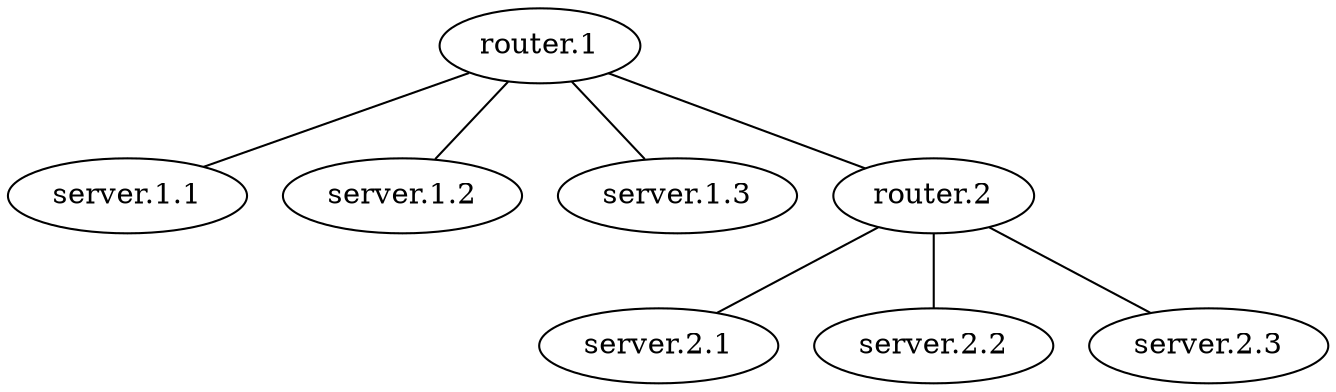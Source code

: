 graph vx {
"router.1" [function="leaf" vagrant="eth1" os="hashicorp/bionic64" version="1.0.282" memory="500" config="./helper_scripts/config_production_switch.sh" ] 
"server.1.1" [function="leaf" vagrant="eth1" os="hashicorp/bionic64" version="1.0.282" memory="500" config="./helper_scripts/config_production_switch.sh" ] 
"server.1.2" [function="leaf" vagrant="eth1" os="hashicorp/bionic64" version="1.0.282" memory="500" config="./helper_scripts/config_production_switch.sh" ] 
"server.1.3" [function="leaf" vagrant="eth1" os="hashicorp/bionic64" version="1.0.282" memory="500" config="./helper_scripts/config_production_switch.sh" ] 
"router.2" [function="leaf" vagrant="eth1" os="hashicorp/bionic64" version="1.0.282" memory="500" config="./helper_scripts/config_production_switch.sh" ] 
"server.2.1" [function="leaf" vagrant="eth1" os="hashicorp/bionic64" version="1.0.282" memory="500" config="./helper_scripts/config_production_switch.sh" ] 
"server.2.2" [function="leaf" vagrant="eth1" os="hashicorp/bionic64" version="1.0.282" memory="500" config="./helper_scripts/config_production_switch.sh" ] 
"server.2.3" [function="leaf" vagrant="eth1" os="hashicorp/bionic64" version="1.0.282" memory="500" config="./helper_scripts/config_production_switch.sh" ] 
"router.1":"eth1" -- "server.1.1":"eth50"

"router.1":"eth2" -- "server.1.2":"eth50"

"router.1":"eth3" -- "server.1.3":"eth50"

"router.2":"eth1" -- "server.2.1":"eth50"

"router.2":"eth2" -- "server.2.2":"eth50"

"router.2":"eth3" -- "server.2.3":"eth50"


"router.1":"eth50" -- "router.2":"eth49"

}